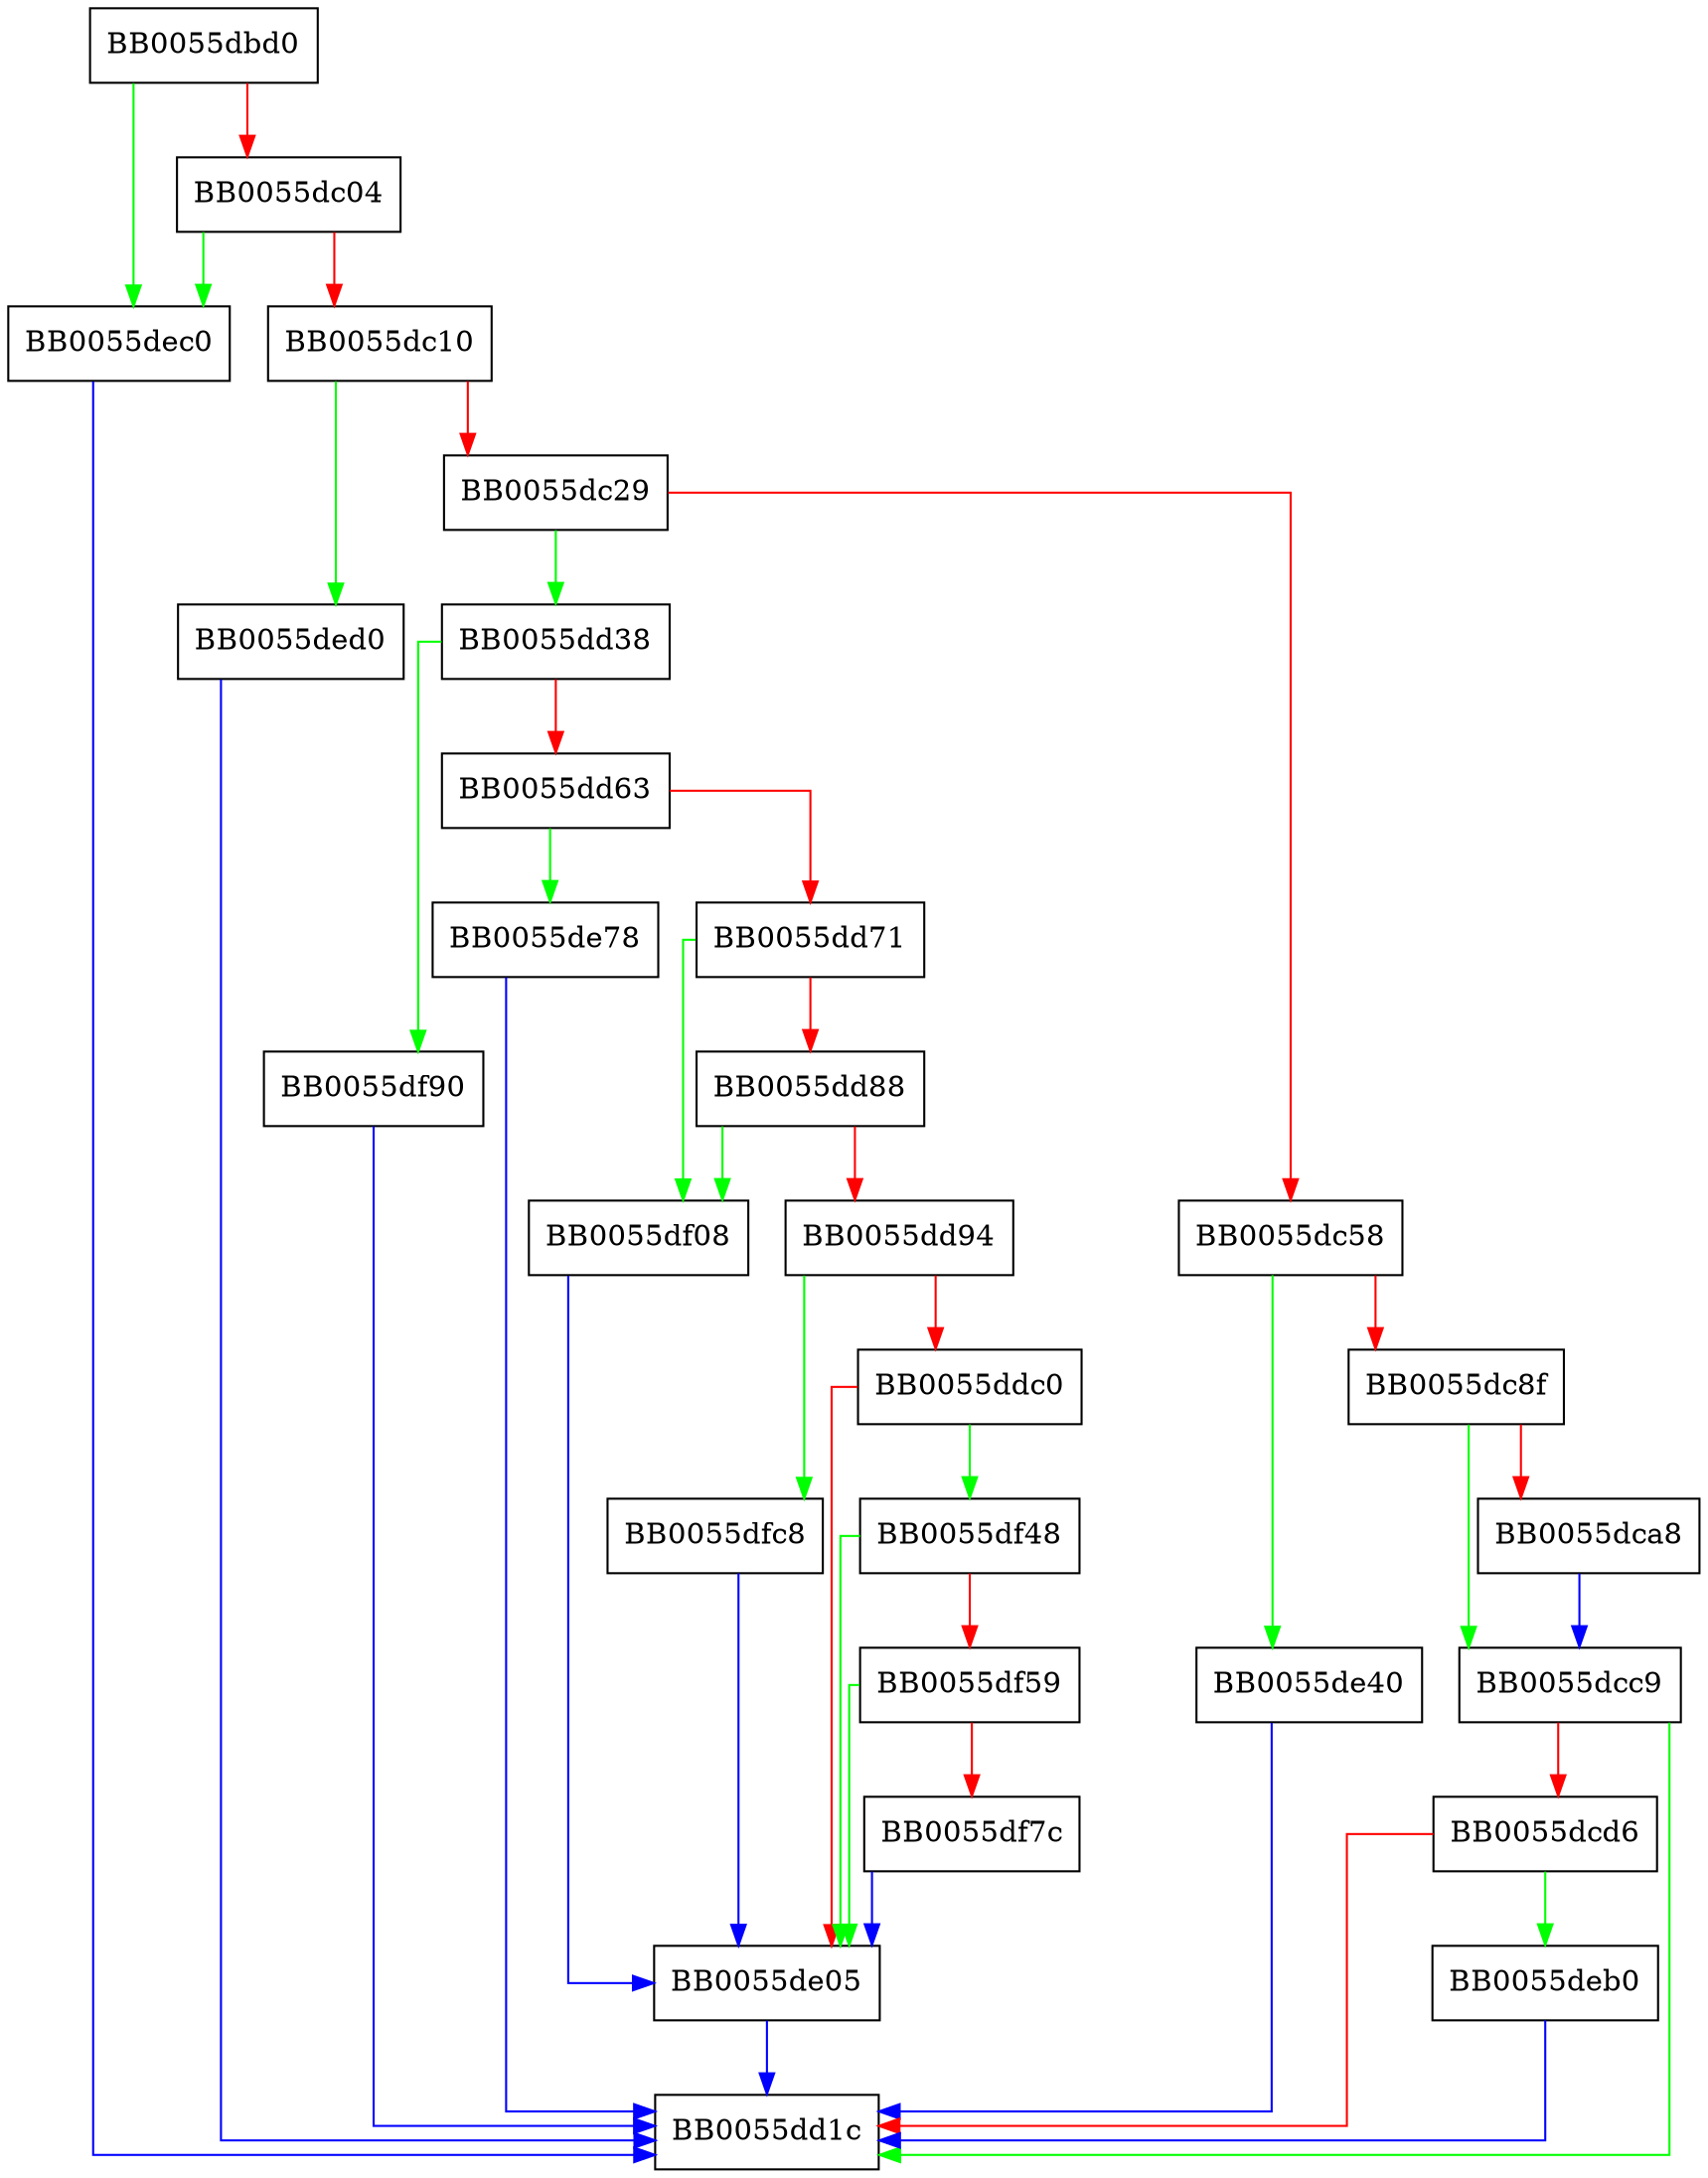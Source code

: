 digraph ossl_cmp_calc_protection {
  node [shape="box"];
  graph [splines=ortho];
  BB0055dbd0 -> BB0055dec0 [color="green"];
  BB0055dbd0 -> BB0055dc04 [color="red"];
  BB0055dc04 -> BB0055dec0 [color="green"];
  BB0055dc04 -> BB0055dc10 [color="red"];
  BB0055dc10 -> BB0055ded0 [color="green"];
  BB0055dc10 -> BB0055dc29 [color="red"];
  BB0055dc29 -> BB0055dd38 [color="green"];
  BB0055dc29 -> BB0055dc58 [color="red"];
  BB0055dc58 -> BB0055de40 [color="green"];
  BB0055dc58 -> BB0055dc8f [color="red"];
  BB0055dc8f -> BB0055dcc9 [color="green"];
  BB0055dc8f -> BB0055dca8 [color="red"];
  BB0055dca8 -> BB0055dcc9 [color="blue"];
  BB0055dcc9 -> BB0055dd1c [color="green"];
  BB0055dcc9 -> BB0055dcd6 [color="red"];
  BB0055dcd6 -> BB0055deb0 [color="green"];
  BB0055dcd6 -> BB0055dd1c [color="red"];
  BB0055dd38 -> BB0055df90 [color="green"];
  BB0055dd38 -> BB0055dd63 [color="red"];
  BB0055dd63 -> BB0055de78 [color="green"];
  BB0055dd63 -> BB0055dd71 [color="red"];
  BB0055dd71 -> BB0055df08 [color="green"];
  BB0055dd71 -> BB0055dd88 [color="red"];
  BB0055dd88 -> BB0055df08 [color="green"];
  BB0055dd88 -> BB0055dd94 [color="red"];
  BB0055dd94 -> BB0055dfc8 [color="green"];
  BB0055dd94 -> BB0055ddc0 [color="red"];
  BB0055ddc0 -> BB0055df48 [color="green"];
  BB0055ddc0 -> BB0055de05 [color="red"];
  BB0055de05 -> BB0055dd1c [color="blue"];
  BB0055de40 -> BB0055dd1c [color="blue"];
  BB0055de78 -> BB0055dd1c [color="blue"];
  BB0055deb0 -> BB0055dd1c [color="blue"];
  BB0055dec0 -> BB0055dd1c [color="blue"];
  BB0055ded0 -> BB0055dd1c [color="blue"];
  BB0055df08 -> BB0055de05 [color="blue"];
  BB0055df48 -> BB0055de05 [color="green"];
  BB0055df48 -> BB0055df59 [color="red"];
  BB0055df59 -> BB0055de05 [color="green"];
  BB0055df59 -> BB0055df7c [color="red"];
  BB0055df7c -> BB0055de05 [color="blue"];
  BB0055df90 -> BB0055dd1c [color="blue"];
  BB0055dfc8 -> BB0055de05 [color="blue"];
}
